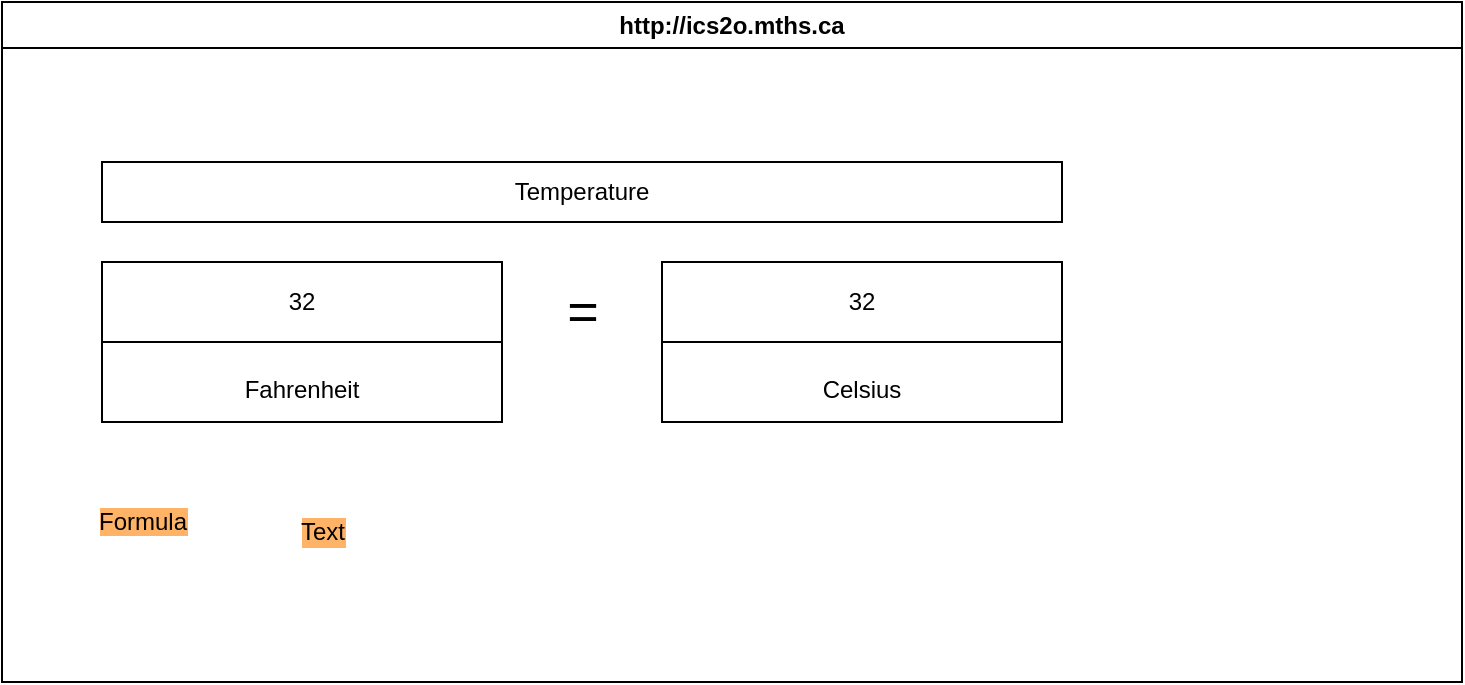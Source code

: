 <mxfile>
    <diagram id="HIP3nbAZw_EuaXWnEj3U" name="Page-1">
        <mxGraphModel dx="638" dy="539" grid="1" gridSize="10" guides="1" tooltips="1" connect="1" arrows="1" fold="1" page="1" pageScale="1" pageWidth="850" pageHeight="1100" math="0" shadow="0">
            <root>
                <mxCell id="0"/>
                <mxCell id="1" parent="0"/>
                <mxCell id="7" value="http://ics2o.mths.ca" style="swimlane;whiteSpace=wrap;html=1;" parent="1" vertex="1">
                    <mxGeometry x="70" y="40" width="730" height="340" as="geometry"/>
                </mxCell>
                <mxCell id="9" value="Temperature" style="rounded=0;whiteSpace=wrap;html=1;" vertex="1" parent="7">
                    <mxGeometry x="50" y="80" width="480" height="30" as="geometry"/>
                </mxCell>
                <mxCell id="10" value="32" style="rounded=0;whiteSpace=wrap;html=1;" vertex="1" parent="7">
                    <mxGeometry x="50" y="130" width="200" height="40" as="geometry"/>
                </mxCell>
                <mxCell id="11" value="32" style="rounded=0;whiteSpace=wrap;html=1;" vertex="1" parent="7">
                    <mxGeometry x="330" y="130" width="200" height="40" as="geometry"/>
                </mxCell>
                <mxCell id="12" value="&lt;font style=&quot;font-size: 27px;&quot;&gt;=&lt;/font&gt;" style="text;html=1;align=center;verticalAlign=middle;resizable=0;points=[];autosize=1;strokeColor=none;fillColor=none;" vertex="1" parent="7">
                    <mxGeometry x="270" y="130" width="40" height="50" as="geometry"/>
                </mxCell>
                <mxCell id="16" value="&lt;font style=&quot;font-size: 12px;&quot;&gt;Fahrenheit&lt;/font&gt;" style="rounded=0;whiteSpace=wrap;html=1;fontSize=24;" vertex="1" parent="7">
                    <mxGeometry x="50" y="170" width="200" height="40" as="geometry"/>
                </mxCell>
                <mxCell id="23" value="&lt;span style=&quot;font-size: 12px;&quot;&gt;Celsius&lt;/span&gt;" style="rounded=0;whiteSpace=wrap;html=1;fontSize=24;" vertex="1" parent="7">
                    <mxGeometry x="330" y="170" width="200" height="40" as="geometry"/>
                </mxCell>
                <mxCell id="25" value="Text" style="text;html=1;align=center;verticalAlign=middle;resizable=0;points=[];autosize=1;strokeColor=none;fillColor=none;fontSize=12;labelBackgroundColor=#FFB366;" vertex="1" parent="7">
                    <mxGeometry x="135" y="250" width="50" height="30" as="geometry"/>
                </mxCell>
                <mxCell id="24" value="&lt;span style=&quot;background-color: rgb(255, 179, 102);&quot;&gt;Formula&lt;/span&gt;" style="text;html=1;align=center;verticalAlign=middle;resizable=0;points=[];autosize=1;strokeColor=none;fillColor=none;fontSize=12;" vertex="1" parent="1">
                    <mxGeometry x="105" y="285" width="70" height="30" as="geometry"/>
                </mxCell>
            </root>
        </mxGraphModel>
    </diagram>
</mxfile>